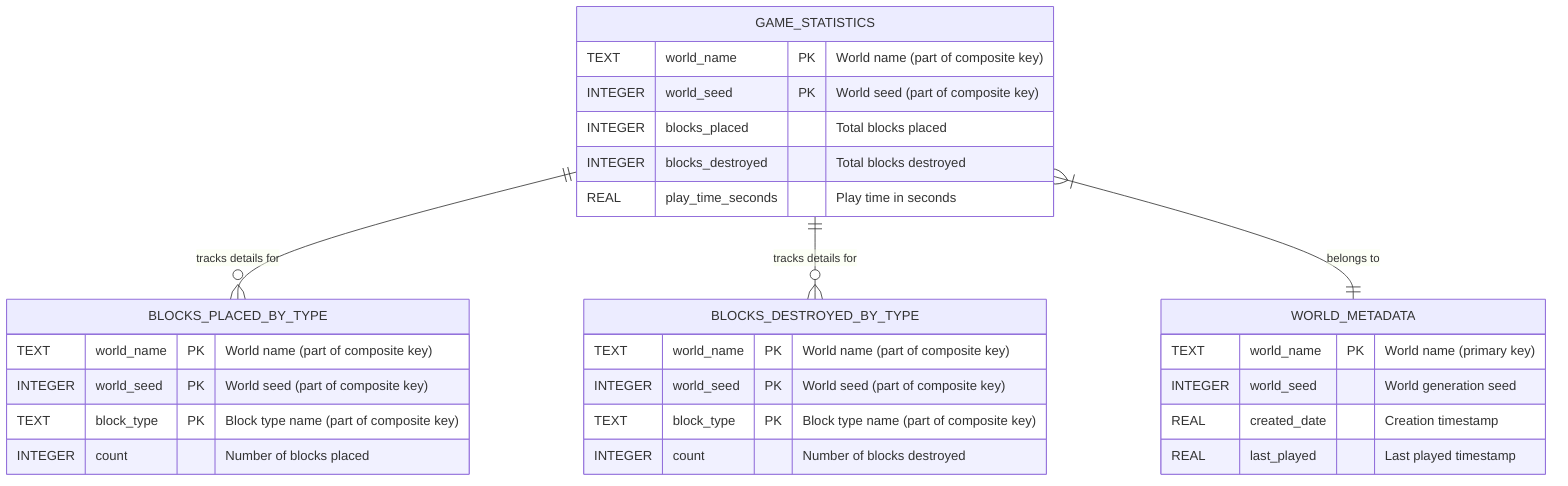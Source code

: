 erDiagram
    GAME_STATISTICS {
        TEXT world_name PK "World name (part of composite key)"
        INTEGER world_seed PK "World seed (part of composite key)"
        INTEGER blocks_placed "Total blocks placed"
        INTEGER blocks_destroyed "Total blocks destroyed"
        REAL play_time_seconds "Play time in seconds"
    }

    BLOCKS_PLACED_BY_TYPE {
        TEXT world_name PK "World name (part of composite key)"
        INTEGER world_seed PK "World seed (part of composite key)"
        TEXT block_type PK "Block type name (part of composite key)"
        INTEGER count "Number of blocks placed"
    }

    BLOCKS_DESTROYED_BY_TYPE {
        TEXT world_name PK "World name (part of composite key)"
        INTEGER world_seed PK "World seed (part of composite key)"
        TEXT block_type PK "Block type name (part of composite key)"
        INTEGER count "Number of blocks destroyed"
    }

    WORLD_METADATA {
        TEXT world_name PK "World name (primary key)"
        INTEGER world_seed "World generation seed"
        REAL created_date "Creation timestamp"
        REAL last_played "Last played timestamp"
    }

    GAME_STATISTICS ||--o{ BLOCKS_PLACED_BY_TYPE : "tracks details for"
    GAME_STATISTICS ||--o{ BLOCKS_DESTROYED_BY_TYPE : "tracks details for"
    GAME_STATISTICS }|--|| WORLD_METADATA : "belongs to"